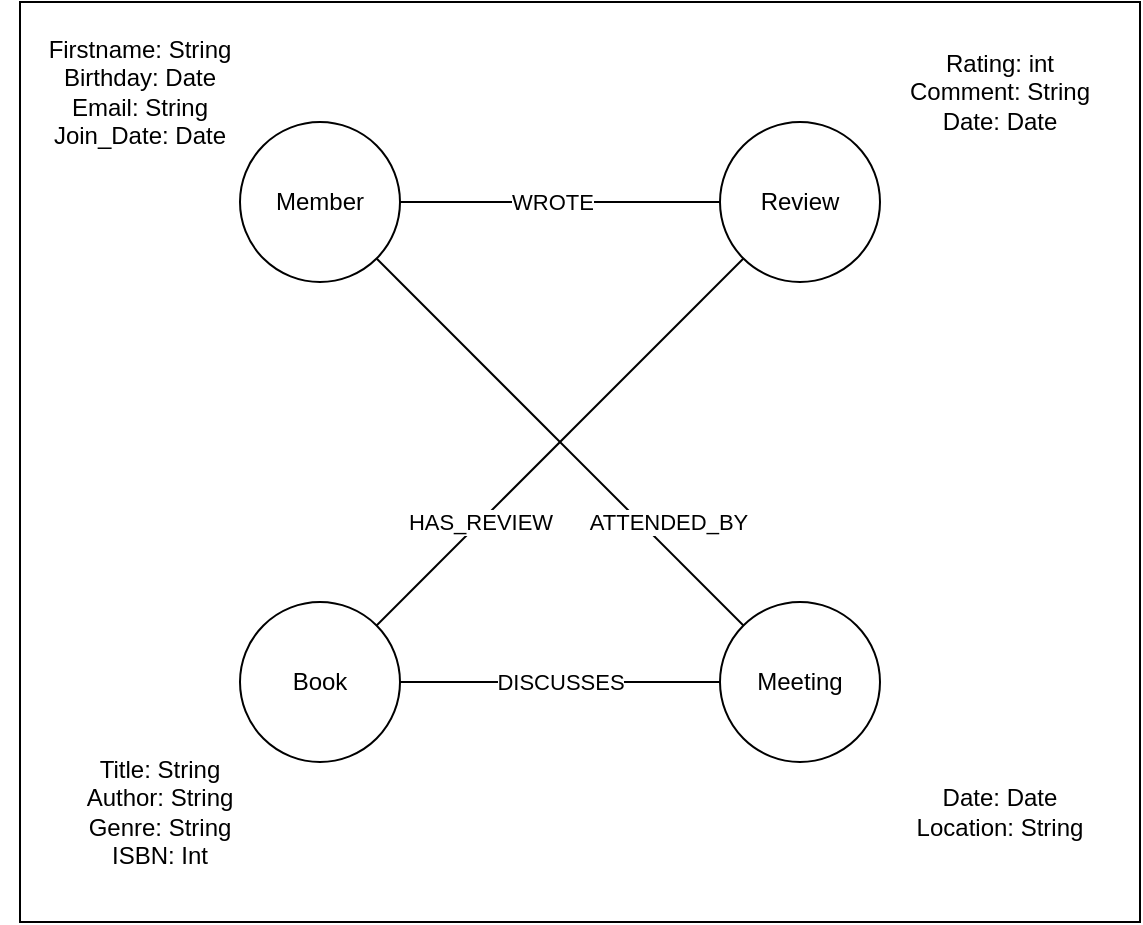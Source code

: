 <mxfile version="26.2.8">
  <diagram name="Page-1" id="zgulw6_Q0aRFrNeJcEOo">
    <mxGraphModel dx="604" dy="734" grid="1" gridSize="10" guides="1" tooltips="1" connect="1" arrows="1" fold="1" page="1" pageScale="1" pageWidth="827" pageHeight="1169" math="0" shadow="0">
      <root>
        <mxCell id="0" />
        <mxCell id="1" parent="0" />
        <mxCell id="r_KqLxRFBCiRkaNqwjuC-18" value="" style="rounded=0;whiteSpace=wrap;html=1;" vertex="1" parent="1">
          <mxGeometry x="90" y="180" width="560" height="460" as="geometry" />
        </mxCell>
        <mxCell id="r_KqLxRFBCiRkaNqwjuC-1" value="Member" style="ellipse;whiteSpace=wrap;html=1;aspect=fixed;" vertex="1" parent="1">
          <mxGeometry x="200" y="240" width="80" height="80" as="geometry" />
        </mxCell>
        <mxCell id="r_KqLxRFBCiRkaNqwjuC-2" value="B&lt;span style=&quot;color: rgba(0, 0, 0, 0); font-family: monospace; font-size: 0px; text-align: start; text-wrap-mode: nowrap;&quot;&gt;%3CmxGraphModel%3E%3Croot%3E%3CmxCell%20id%3D%220%22%2F%3E%3CmxCell%20id%3D%221%22%20parent%3D%220%22%2F%3E%3CmxCell%20id%3D%222%22%20value%3D%22Member%22%20style%3D%22ellipse%3BwhiteSpace%3Dwrap%3Bhtml%3D1%3Baspect%3Dfixed%3B%22%20vertex%3D%221%22%20parent%3D%221%22%3E%3CmxGeometry%20x%3D%22150%22%20y%3D%22230%22%20width%3D%2280%22%20height%3D%2280%22%20as%3D%22geometry%22%2F%3E%3C%2FmxCell%3E%3C%2Froot%3E%3C%2FmxGraphModel%3E&lt;/span&gt;&lt;span style=&quot;color: rgba(0, 0, 0, 0); font-family: monospace; font-size: 0px; text-align: start; text-wrap-mode: nowrap;&quot;&gt;%3CmxGraphModel%3E%3Croot%3E%3CmxCell%20id%3D%220%22%2F%3E%3CmxCell%20id%3D%221%22%20parent%3D%220%22%2F%3E%3CmxCell%20id%3D%222%22%20value%3D%22Member%22%20style%3D%22ellipse%3BwhiteSpace%3Dwrap%3Bhtml%3D1%3Baspect%3Dfixed%3B%22%20vertex%3D%221%22%20parent%3D%221%22%3E%3CmxGeometry%20x%3D%22150%22%20y%3D%22230%22%20width%3D%2280%22%20height%3D%2280%22%20as%3D%22geometry%22%2F%3E%3C%2FmxCell%3E%3C%2Froot%3E%3C%2FmxGraphModel%3E&lt;/span&gt;ook" style="ellipse;whiteSpace=wrap;html=1;aspect=fixed;" vertex="1" parent="1">
          <mxGeometry x="200" y="480" width="80" height="80" as="geometry" />
        </mxCell>
        <mxCell id="r_KqLxRFBCiRkaNqwjuC-3" value="Review" style="ellipse;whiteSpace=wrap;html=1;aspect=fixed;" vertex="1" parent="1">
          <mxGeometry x="440" y="240" width="80" height="80" as="geometry" />
        </mxCell>
        <mxCell id="r_KqLxRFBCiRkaNqwjuC-4" value="Meeting" style="ellipse;whiteSpace=wrap;html=1;aspect=fixed;" vertex="1" parent="1">
          <mxGeometry x="440" y="480" width="80" height="80" as="geometry" />
        </mxCell>
        <mxCell id="r_KqLxRFBCiRkaNqwjuC-5" value="Firstname: String&lt;div&gt;Birthday: Date&lt;/div&gt;&lt;div&gt;Email: String&lt;/div&gt;&lt;div&gt;Join_Date: Date&lt;/div&gt;" style="text;html=1;align=center;verticalAlign=middle;whiteSpace=wrap;rounded=0;" vertex="1" parent="1">
          <mxGeometry x="80" y="210" width="140" height="30" as="geometry" />
        </mxCell>
        <mxCell id="r_KqLxRFBCiRkaNqwjuC-6" value="Title: String&lt;div&gt;Author: String&lt;/div&gt;&lt;div&gt;Genre: String&lt;/div&gt;&lt;div&gt;ISBN: Int&lt;/div&gt;" style="text;html=1;align=center;verticalAlign=middle;whiteSpace=wrap;rounded=0;" vertex="1" parent="1">
          <mxGeometry x="90" y="545" width="140" height="80" as="geometry" />
        </mxCell>
        <mxCell id="r_KqLxRFBCiRkaNqwjuC-7" value="Date: Date&lt;div&gt;Location: String&lt;/div&gt;" style="text;html=1;align=center;verticalAlign=middle;whiteSpace=wrap;rounded=0;" vertex="1" parent="1">
          <mxGeometry x="510" y="545" width="140" height="80" as="geometry" />
        </mxCell>
        <mxCell id="r_KqLxRFBCiRkaNqwjuC-8" value="Rating: int&lt;div&gt;Comment: String&lt;/div&gt;&lt;div&gt;Date: Date&lt;/div&gt;" style="text;html=1;align=center;verticalAlign=middle;whiteSpace=wrap;rounded=0;" vertex="1" parent="1">
          <mxGeometry x="510" y="185" width="140" height="80" as="geometry" />
        </mxCell>
        <mxCell id="r_KqLxRFBCiRkaNqwjuC-9" value="" style="endArrow=none;html=1;rounded=0;entryX=0;entryY=0.5;entryDx=0;entryDy=0;" edge="1" parent="1" source="r_KqLxRFBCiRkaNqwjuC-1" target="r_KqLxRFBCiRkaNqwjuC-3">
          <mxGeometry width="50" height="50" relative="1" as="geometry">
            <mxPoint x="390" y="420" as="sourcePoint" />
            <mxPoint x="440" y="370" as="targetPoint" />
          </mxGeometry>
        </mxCell>
        <mxCell id="r_KqLxRFBCiRkaNqwjuC-10" value="WROTE" style="edgeLabel;html=1;align=center;verticalAlign=middle;resizable=0;points=[];" vertex="1" connectable="0" parent="r_KqLxRFBCiRkaNqwjuC-9">
          <mxGeometry x="-0.051" relative="1" as="geometry">
            <mxPoint as="offset" />
          </mxGeometry>
        </mxCell>
        <mxCell id="r_KqLxRFBCiRkaNqwjuC-11" value="" style="endArrow=none;html=1;rounded=0;" edge="1" parent="1" source="r_KqLxRFBCiRkaNqwjuC-2" target="r_KqLxRFBCiRkaNqwjuC-3">
          <mxGeometry width="50" height="50" relative="1" as="geometry">
            <mxPoint x="320" y="400" as="sourcePoint" />
            <mxPoint x="370" y="350" as="targetPoint" />
          </mxGeometry>
        </mxCell>
        <mxCell id="r_KqLxRFBCiRkaNqwjuC-12" value="HAS_REVIEW" style="edgeLabel;html=1;align=center;verticalAlign=middle;resizable=0;points=[];" vertex="1" connectable="0" parent="r_KqLxRFBCiRkaNqwjuC-11">
          <mxGeometry x="-0.033" y="3" relative="1" as="geometry">
            <mxPoint x="-35" y="39" as="offset" />
          </mxGeometry>
        </mxCell>
        <mxCell id="r_KqLxRFBCiRkaNqwjuC-13" value="" style="endArrow=none;html=1;rounded=0;" edge="1" parent="1" source="r_KqLxRFBCiRkaNqwjuC-2" target="r_KqLxRFBCiRkaNqwjuC-4">
          <mxGeometry width="50" height="50" relative="1" as="geometry">
            <mxPoint x="380" y="610" as="sourcePoint" />
            <mxPoint x="430" y="560" as="targetPoint" />
          </mxGeometry>
        </mxCell>
        <mxCell id="r_KqLxRFBCiRkaNqwjuC-14" value="DISCUSSES" style="edgeLabel;html=1;align=center;verticalAlign=middle;resizable=0;points=[];" vertex="1" connectable="0" parent="r_KqLxRFBCiRkaNqwjuC-13">
          <mxGeometry x="-0.126" y="1" relative="1" as="geometry">
            <mxPoint x="10" y="1" as="offset" />
          </mxGeometry>
        </mxCell>
        <mxCell id="r_KqLxRFBCiRkaNqwjuC-15" value="" style="endArrow=none;html=1;rounded=0;" edge="1" parent="1" source="r_KqLxRFBCiRkaNqwjuC-1" target="r_KqLxRFBCiRkaNqwjuC-4">
          <mxGeometry width="50" height="50" relative="1" as="geometry">
            <mxPoint x="430" y="490" as="sourcePoint" />
            <mxPoint x="480" y="440" as="targetPoint" />
          </mxGeometry>
        </mxCell>
        <mxCell id="r_KqLxRFBCiRkaNqwjuC-16" value="ATTENDED_BY" style="edgeLabel;html=1;align=center;verticalAlign=middle;resizable=0;points=[];" vertex="1" connectable="0" parent="r_KqLxRFBCiRkaNqwjuC-15">
          <mxGeometry x="-0.469" y="3" relative="1" as="geometry">
            <mxPoint x="95" y="85" as="offset" />
          </mxGeometry>
        </mxCell>
      </root>
    </mxGraphModel>
  </diagram>
</mxfile>
